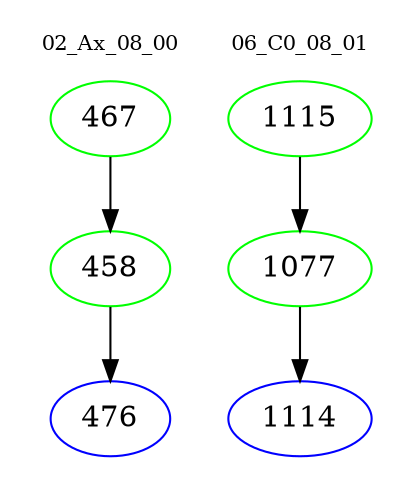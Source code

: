 digraph{
subgraph cluster_0 {
color = white
label = "02_Ax_08_00";
fontsize=10;
T0_467 [label="467", color="green"]
T0_467 -> T0_458 [color="black"]
T0_458 [label="458", color="green"]
T0_458 -> T0_476 [color="black"]
T0_476 [label="476", color="blue"]
}
subgraph cluster_1 {
color = white
label = "06_C0_08_01";
fontsize=10;
T1_1115 [label="1115", color="green"]
T1_1115 -> T1_1077 [color="black"]
T1_1077 [label="1077", color="green"]
T1_1077 -> T1_1114 [color="black"]
T1_1114 [label="1114", color="blue"]
}
}
